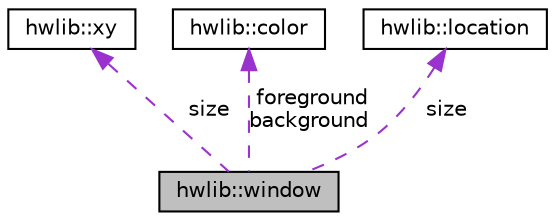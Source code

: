 digraph "hwlib::window"
{
  edge [fontname="Helvetica",fontsize="10",labelfontname="Helvetica",labelfontsize="10"];
  node [fontname="Helvetica",fontsize="10",shape=record];
  Node12 [label="hwlib::window",height=0.2,width=0.4,color="black", fillcolor="grey75", style="filled", fontcolor="black"];
  Node13 -> Node12 [dir="back",color="darkorchid3",fontsize="10",style="dashed",label=" size" ,fontname="Helvetica"];
  Node13 [label="hwlib::xy",height=0.2,width=0.4,color="black", fillcolor="white", style="filled",URL="$classhwlib_1_1xy.html"];
  Node14 -> Node12 [dir="back",color="darkorchid3",fontsize="10",style="dashed",label=" foreground\nbackground" ,fontname="Helvetica"];
  Node14 [label="hwlib::color",height=0.2,width=0.4,color="black", fillcolor="white", style="filled",URL="$classhwlib_1_1color.html",tooltip="graphics color "];
  Node15 -> Node12 [dir="back",color="darkorchid3",fontsize="10",style="dashed",label=" size" ,fontname="Helvetica"];
  Node15 [label="hwlib::location",height=0.2,width=0.4,color="black", fillcolor="white", style="filled",URL="$classhwlib_1_1location.html",tooltip="a pixel coordinate "];
}
